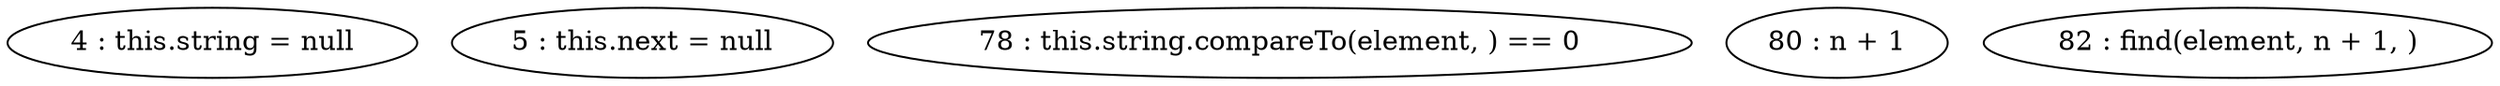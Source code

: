 digraph G {
"4 : this.string = null"
"5 : this.next = null"
"78 : this.string.compareTo(element, ) == 0"
"80 : n + 1"
"82 : find(element, n + 1, )"
}